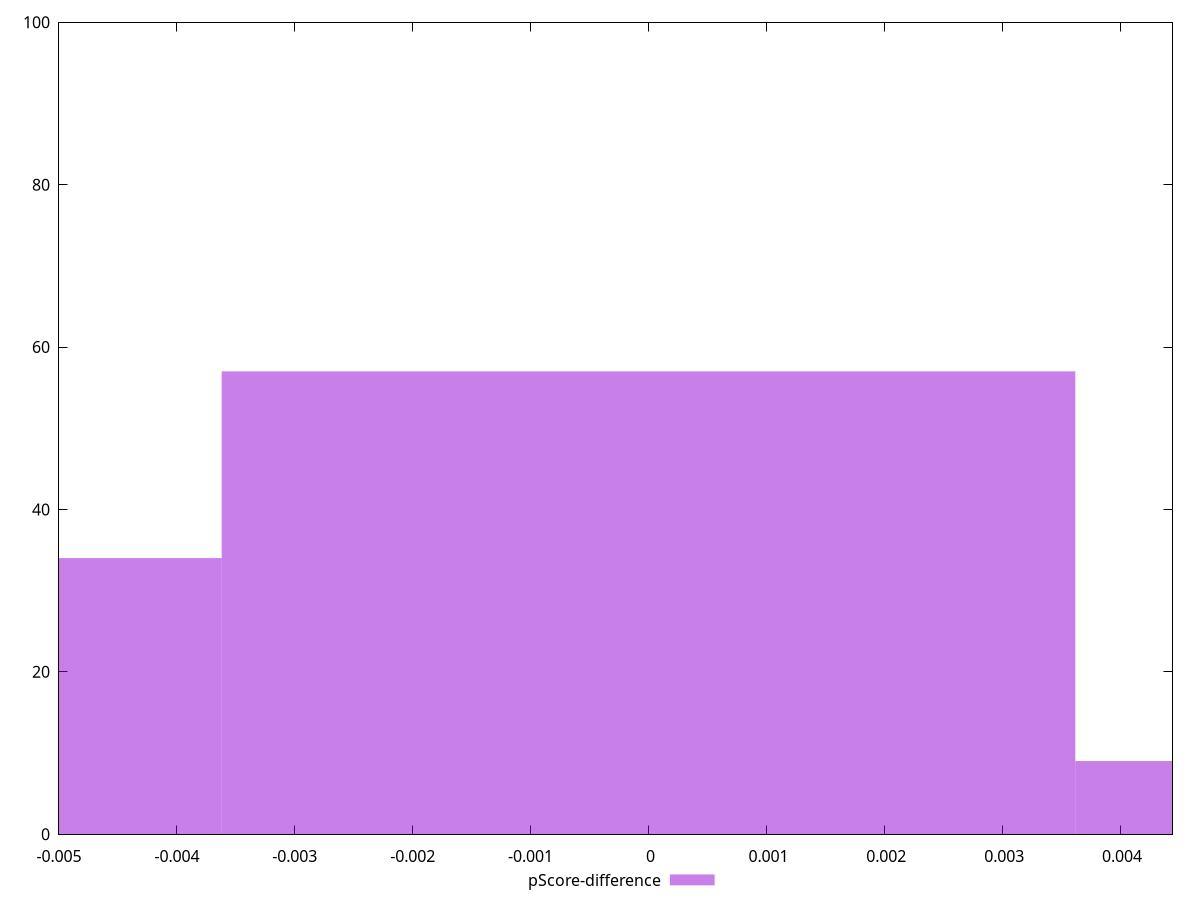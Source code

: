 reset

$pScoreDifference <<EOF
0 57
-0.00724035295904519 34
0.00724035295904519 9
EOF

set key outside below
set boxwidth 0.00724035295904519
set xrange [-0.0050000000000000044:0.004444444444444473]
set yrange [0:100]
set trange [0:100]
set style fill transparent solid 0.5 noborder
set terminal svg size 640, 490 enhanced background rgb 'white'
set output "report_00015_2021-02-09T16-11-33.973Z/offscreen-images/samples/pages+cached/pScore-difference/histogram.svg"

plot $pScoreDifference title "pScore-difference" with boxes

reset
